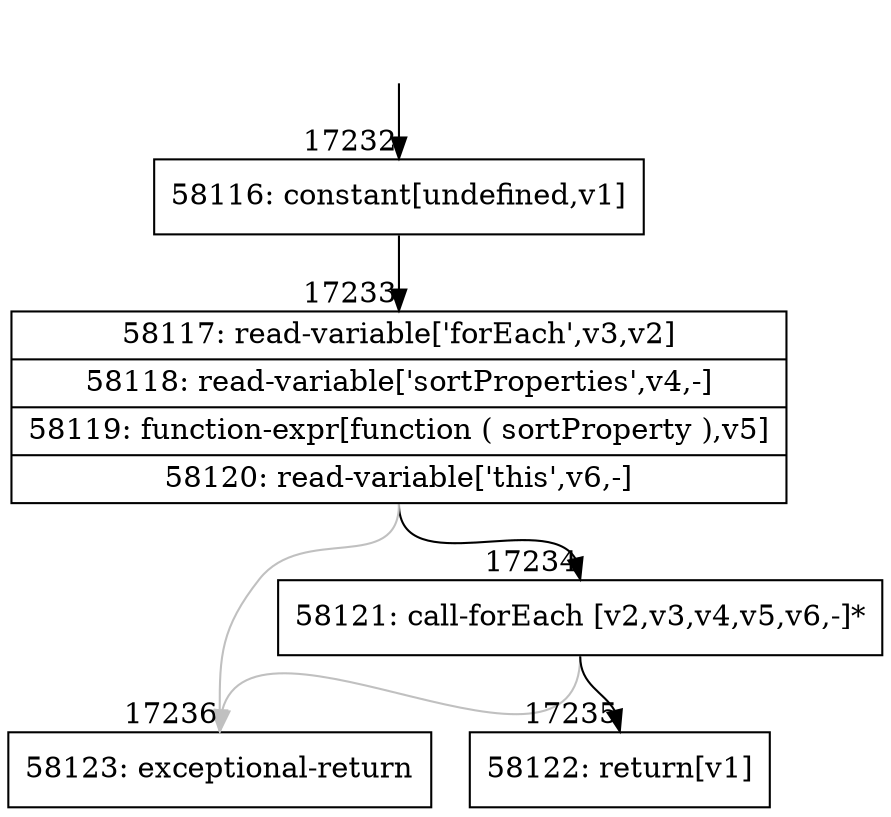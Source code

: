 digraph {
rankdir="TD"
BB_entry1484[shape=none,label=""];
BB_entry1484 -> BB17232 [tailport=s, headport=n, headlabel="    17232"]
BB17232 [shape=record label="{58116: constant[undefined,v1]}" ] 
BB17232 -> BB17233 [tailport=s, headport=n, headlabel="      17233"]
BB17233 [shape=record label="{58117: read-variable['forEach',v3,v2]|58118: read-variable['sortProperties',v4,-]|58119: function-expr[function ( sortProperty ),v5]|58120: read-variable['this',v6,-]}" ] 
BB17233 -> BB17234 [tailport=s, headport=n, headlabel="      17234"]
BB17233 -> BB17236 [tailport=s, headport=n, color=gray, headlabel="      17236"]
BB17234 [shape=record label="{58121: call-forEach [v2,v3,v4,v5,v6,-]*}" ] 
BB17234 -> BB17235 [tailport=s, headport=n, headlabel="      17235"]
BB17234 -> BB17236 [tailport=s, headport=n, color=gray]
BB17235 [shape=record label="{58122: return[v1]}" ] 
BB17236 [shape=record label="{58123: exceptional-return}" ] 
//#$~ 32835
}

